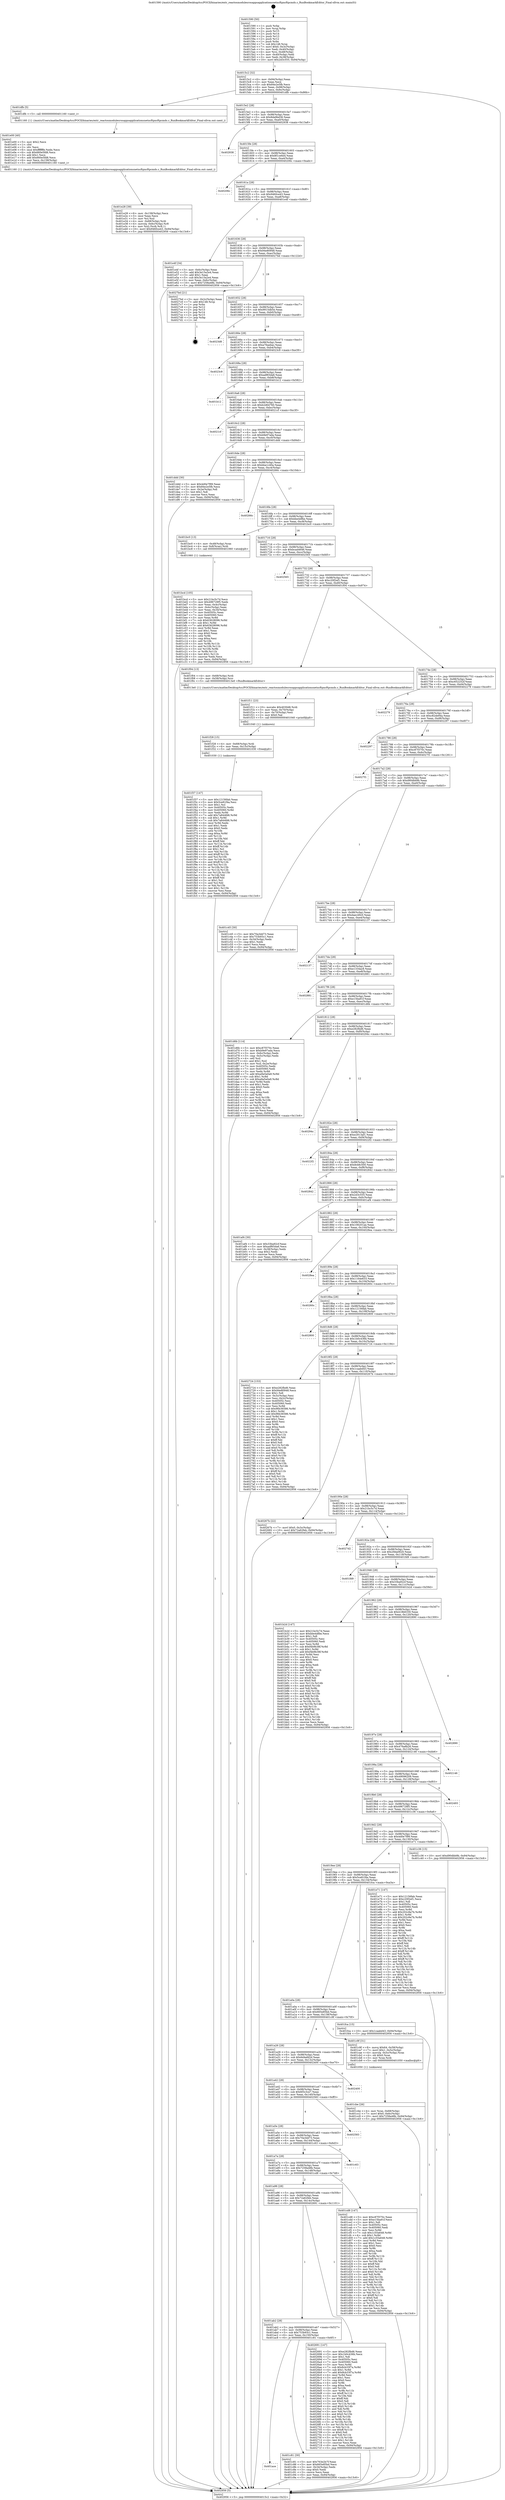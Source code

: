 digraph "0x401590" {
  label = "0x401590 (/mnt/c/Users/mathe/Desktop/tcc/POCII/binaries/extr_reactosmodulesrosappsapplicationsnetncftpncftpcmds.c_RunBookmarkEditor_Final-ollvm.out::main(0))"
  labelloc = "t"
  node[shape=record]

  Entry [label="",width=0.3,height=0.3,shape=circle,fillcolor=black,style=filled]
  "0x4015c2" [label="{
     0x4015c2 [32]\l
     | [instrs]\l
     &nbsp;&nbsp;0x4015c2 \<+6\>: mov -0x94(%rbp),%eax\l
     &nbsp;&nbsp;0x4015c8 \<+2\>: mov %eax,%ecx\l
     &nbsp;&nbsp;0x4015ca \<+6\>: sub $0x84e2e5fb,%ecx\l
     &nbsp;&nbsp;0x4015d0 \<+6\>: mov %eax,-0x98(%rbp)\l
     &nbsp;&nbsp;0x4015d6 \<+6\>: mov %ecx,-0x9c(%rbp)\l
     &nbsp;&nbsp;0x4015dc \<+6\>: je 0000000000401dfb \<main+0x86b\>\l
  }"]
  "0x401dfb" [label="{
     0x401dfb [5]\l
     | [instrs]\l
     &nbsp;&nbsp;0x401dfb \<+5\>: call 0000000000401160 \<next_i\>\l
     | [calls]\l
     &nbsp;&nbsp;0x401160 \{1\} (/mnt/c/Users/mathe/Desktop/tcc/POCII/binaries/extr_reactosmodulesrosappsapplicationsnetncftpncftpcmds.c_RunBookmarkEditor_Final-ollvm.out::next_i)\l
  }"]
  "0x4015e2" [label="{
     0x4015e2 [28]\l
     | [instrs]\l
     &nbsp;&nbsp;0x4015e2 \<+5\>: jmp 00000000004015e7 \<main+0x57\>\l
     &nbsp;&nbsp;0x4015e7 \<+6\>: mov -0x98(%rbp),%eax\l
     &nbsp;&nbsp;0x4015ed \<+5\>: sub $0x8da9bd36,%eax\l
     &nbsp;&nbsp;0x4015f2 \<+6\>: mov %eax,-0xa0(%rbp)\l
     &nbsp;&nbsp;0x4015f8 \<+6\>: je 0000000000402938 \<main+0x13a8\>\l
  }"]
  Exit [label="",width=0.3,height=0.3,shape=circle,fillcolor=black,style=filled,peripheries=2]
  "0x402938" [label="{
     0x402938\l
  }", style=dashed]
  "0x4015fe" [label="{
     0x4015fe [28]\l
     | [instrs]\l
     &nbsp;&nbsp;0x4015fe \<+5\>: jmp 0000000000401603 \<main+0x73\>\l
     &nbsp;&nbsp;0x401603 \<+6\>: mov -0x98(%rbp),%eax\l
     &nbsp;&nbsp;0x401609 \<+5\>: sub $0x8f1ce6e4,%eax\l
     &nbsp;&nbsp;0x40160e \<+6\>: mov %eax,-0xa4(%rbp)\l
     &nbsp;&nbsp;0x401614 \<+6\>: je 000000000040206c \<main+0xadc\>\l
  }"]
  "0x401f37" [label="{
     0x401f37 [147]\l
     | [instrs]\l
     &nbsp;&nbsp;0x401f37 \<+5\>: mov $0x12156fab,%eax\l
     &nbsp;&nbsp;0x401f3c \<+5\>: mov $0x5ce81f4a,%esi\l
     &nbsp;&nbsp;0x401f41 \<+2\>: mov $0x1,%cl\l
     &nbsp;&nbsp;0x401f43 \<+7\>: mov 0x40505c,%edx\l
     &nbsp;&nbsp;0x401f4a \<+8\>: mov 0x405060,%r8d\l
     &nbsp;&nbsp;0x401f52 \<+3\>: mov %edx,%r9d\l
     &nbsp;&nbsp;0x401f55 \<+7\>: add $0x7a844fd6,%r9d\l
     &nbsp;&nbsp;0x401f5c \<+4\>: sub $0x1,%r9d\l
     &nbsp;&nbsp;0x401f60 \<+7\>: sub $0x7a844fd6,%r9d\l
     &nbsp;&nbsp;0x401f67 \<+4\>: imul %r9d,%edx\l
     &nbsp;&nbsp;0x401f6b \<+3\>: and $0x1,%edx\l
     &nbsp;&nbsp;0x401f6e \<+3\>: cmp $0x0,%edx\l
     &nbsp;&nbsp;0x401f71 \<+4\>: sete %r10b\l
     &nbsp;&nbsp;0x401f75 \<+4\>: cmp $0xa,%r8d\l
     &nbsp;&nbsp;0x401f79 \<+4\>: setl %r11b\l
     &nbsp;&nbsp;0x401f7d \<+3\>: mov %r10b,%bl\l
     &nbsp;&nbsp;0x401f80 \<+3\>: xor $0xff,%bl\l
     &nbsp;&nbsp;0x401f83 \<+3\>: mov %r11b,%r14b\l
     &nbsp;&nbsp;0x401f86 \<+4\>: xor $0xff,%r14b\l
     &nbsp;&nbsp;0x401f8a \<+3\>: xor $0x1,%cl\l
     &nbsp;&nbsp;0x401f8d \<+3\>: mov %bl,%r15b\l
     &nbsp;&nbsp;0x401f90 \<+4\>: and $0xff,%r15b\l
     &nbsp;&nbsp;0x401f94 \<+3\>: and %cl,%r10b\l
     &nbsp;&nbsp;0x401f97 \<+3\>: mov %r14b,%r12b\l
     &nbsp;&nbsp;0x401f9a \<+4\>: and $0xff,%r12b\l
     &nbsp;&nbsp;0x401f9e \<+3\>: and %cl,%r11b\l
     &nbsp;&nbsp;0x401fa1 \<+3\>: or %r10b,%r15b\l
     &nbsp;&nbsp;0x401fa4 \<+3\>: or %r11b,%r12b\l
     &nbsp;&nbsp;0x401fa7 \<+3\>: xor %r12b,%r15b\l
     &nbsp;&nbsp;0x401faa \<+3\>: or %r14b,%bl\l
     &nbsp;&nbsp;0x401fad \<+3\>: xor $0xff,%bl\l
     &nbsp;&nbsp;0x401fb0 \<+3\>: or $0x1,%cl\l
     &nbsp;&nbsp;0x401fb3 \<+2\>: and %cl,%bl\l
     &nbsp;&nbsp;0x401fb5 \<+3\>: or %bl,%r15b\l
     &nbsp;&nbsp;0x401fb8 \<+4\>: test $0x1,%r15b\l
     &nbsp;&nbsp;0x401fbc \<+3\>: cmovne %esi,%eax\l
     &nbsp;&nbsp;0x401fbf \<+6\>: mov %eax,-0x94(%rbp)\l
     &nbsp;&nbsp;0x401fc5 \<+5\>: jmp 0000000000402956 \<main+0x13c6\>\l
  }"]
  "0x40206c" [label="{
     0x40206c\l
  }", style=dashed]
  "0x40161a" [label="{
     0x40161a [28]\l
     | [instrs]\l
     &nbsp;&nbsp;0x40161a \<+5\>: jmp 000000000040161f \<main+0x8f\>\l
     &nbsp;&nbsp;0x40161f \<+6\>: mov -0x98(%rbp),%eax\l
     &nbsp;&nbsp;0x401625 \<+5\>: sub $0x9460ce43,%eax\l
     &nbsp;&nbsp;0x40162a \<+6\>: mov %eax,-0xa8(%rbp)\l
     &nbsp;&nbsp;0x401630 \<+6\>: je 0000000000401e4f \<main+0x8bf\>\l
  }"]
  "0x401f28" [label="{
     0x401f28 [15]\l
     | [instrs]\l
     &nbsp;&nbsp;0x401f28 \<+4\>: mov -0x68(%rbp),%rdi\l
     &nbsp;&nbsp;0x401f2c \<+6\>: mov %eax,-0x15c(%rbp)\l
     &nbsp;&nbsp;0x401f32 \<+5\>: call 0000000000401030 \<free@plt\>\l
     | [calls]\l
     &nbsp;&nbsp;0x401030 \{1\} (unknown)\l
  }"]
  "0x401e4f" [label="{
     0x401e4f [34]\l
     | [instrs]\l
     &nbsp;&nbsp;0x401e4f \<+3\>: mov -0x6c(%rbp),%eax\l
     &nbsp;&nbsp;0x401e52 \<+5\>: add $0x3e15a2e4,%eax\l
     &nbsp;&nbsp;0x401e57 \<+3\>: add $0x1,%eax\l
     &nbsp;&nbsp;0x401e5a \<+5\>: sub $0x3e15a2e4,%eax\l
     &nbsp;&nbsp;0x401e5f \<+3\>: mov %eax,-0x6c(%rbp)\l
     &nbsp;&nbsp;0x401e62 \<+10\>: movl $0x7258a48b,-0x94(%rbp)\l
     &nbsp;&nbsp;0x401e6c \<+5\>: jmp 0000000000402956 \<main+0x13c6\>\l
  }"]
  "0x401636" [label="{
     0x401636 [28]\l
     | [instrs]\l
     &nbsp;&nbsp;0x401636 \<+5\>: jmp 000000000040163b \<main+0xab\>\l
     &nbsp;&nbsp;0x40163b \<+6\>: mov -0x98(%rbp),%eax\l
     &nbsp;&nbsp;0x401641 \<+5\>: sub $0x94e80948,%eax\l
     &nbsp;&nbsp;0x401646 \<+6\>: mov %eax,-0xac(%rbp)\l
     &nbsp;&nbsp;0x40164c \<+6\>: je 00000000004027bd \<main+0x122d\>\l
  }"]
  "0x401f11" [label="{
     0x401f11 [23]\l
     | [instrs]\l
     &nbsp;&nbsp;0x401f11 \<+10\>: movabs $0x4030d6,%rdi\l
     &nbsp;&nbsp;0x401f1b \<+3\>: mov %eax,-0x70(%rbp)\l
     &nbsp;&nbsp;0x401f1e \<+3\>: mov -0x70(%rbp),%esi\l
     &nbsp;&nbsp;0x401f21 \<+2\>: mov $0x0,%al\l
     &nbsp;&nbsp;0x401f23 \<+5\>: call 0000000000401040 \<printf@plt\>\l
     | [calls]\l
     &nbsp;&nbsp;0x401040 \{1\} (unknown)\l
  }"]
  "0x4027bd" [label="{
     0x4027bd [21]\l
     | [instrs]\l
     &nbsp;&nbsp;0x4027bd \<+3\>: mov -0x2c(%rbp),%eax\l
     &nbsp;&nbsp;0x4027c0 \<+7\>: add $0x148,%rsp\l
     &nbsp;&nbsp;0x4027c7 \<+1\>: pop %rbx\l
     &nbsp;&nbsp;0x4027c8 \<+2\>: pop %r12\l
     &nbsp;&nbsp;0x4027ca \<+2\>: pop %r13\l
     &nbsp;&nbsp;0x4027cc \<+2\>: pop %r14\l
     &nbsp;&nbsp;0x4027ce \<+2\>: pop %r15\l
     &nbsp;&nbsp;0x4027d0 \<+1\>: pop %rbp\l
     &nbsp;&nbsp;0x4027d1 \<+1\>: ret\l
  }"]
  "0x401652" [label="{
     0x401652 [28]\l
     | [instrs]\l
     &nbsp;&nbsp;0x401652 \<+5\>: jmp 0000000000401657 \<main+0xc7\>\l
     &nbsp;&nbsp;0x401657 \<+6\>: mov -0x98(%rbp),%eax\l
     &nbsp;&nbsp;0x40165d \<+5\>: sub $0x9915db5e,%eax\l
     &nbsp;&nbsp;0x401662 \<+6\>: mov %eax,-0xb0(%rbp)\l
     &nbsp;&nbsp;0x401668 \<+6\>: je 00000000004023d8 \<main+0xe48\>\l
  }"]
  "0x401e28" [label="{
     0x401e28 [39]\l
     | [instrs]\l
     &nbsp;&nbsp;0x401e28 \<+6\>: mov -0x158(%rbp),%ecx\l
     &nbsp;&nbsp;0x401e2e \<+3\>: imul %eax,%ecx\l
     &nbsp;&nbsp;0x401e31 \<+3\>: mov %cl,%sil\l
     &nbsp;&nbsp;0x401e34 \<+4\>: mov -0x68(%rbp),%rdi\l
     &nbsp;&nbsp;0x401e38 \<+4\>: movslq -0x6c(%rbp),%r8\l
     &nbsp;&nbsp;0x401e3c \<+4\>: mov %sil,(%rdi,%r8,1)\l
     &nbsp;&nbsp;0x401e40 \<+10\>: movl $0x9460ce43,-0x94(%rbp)\l
     &nbsp;&nbsp;0x401e4a \<+5\>: jmp 0000000000402956 \<main+0x13c6\>\l
  }"]
  "0x4023d8" [label="{
     0x4023d8\l
  }", style=dashed]
  "0x40166e" [label="{
     0x40166e [28]\l
     | [instrs]\l
     &nbsp;&nbsp;0x40166e \<+5\>: jmp 0000000000401673 \<main+0xe3\>\l
     &nbsp;&nbsp;0x401673 \<+6\>: mov -0x98(%rbp),%eax\l
     &nbsp;&nbsp;0x401679 \<+5\>: sub $0xa76aebac,%eax\l
     &nbsp;&nbsp;0x40167e \<+6\>: mov %eax,-0xb4(%rbp)\l
     &nbsp;&nbsp;0x401684 \<+6\>: je 00000000004023c9 \<main+0xe39\>\l
  }"]
  "0x401e00" [label="{
     0x401e00 [40]\l
     | [instrs]\l
     &nbsp;&nbsp;0x401e00 \<+5\>: mov $0x2,%ecx\l
     &nbsp;&nbsp;0x401e05 \<+1\>: cltd\l
     &nbsp;&nbsp;0x401e06 \<+2\>: idiv %ecx\l
     &nbsp;&nbsp;0x401e08 \<+6\>: imul $0xfffffffe,%edx,%ecx\l
     &nbsp;&nbsp;0x401e0e \<+6\>: sub $0x660e5fd8,%ecx\l
     &nbsp;&nbsp;0x401e14 \<+3\>: add $0x1,%ecx\l
     &nbsp;&nbsp;0x401e17 \<+6\>: add $0x660e5fd8,%ecx\l
     &nbsp;&nbsp;0x401e1d \<+6\>: mov %ecx,-0x158(%rbp)\l
     &nbsp;&nbsp;0x401e23 \<+5\>: call 0000000000401160 \<next_i\>\l
     | [calls]\l
     &nbsp;&nbsp;0x401160 \{1\} (/mnt/c/Users/mathe/Desktop/tcc/POCII/binaries/extr_reactosmodulesrosappsapplicationsnetncftpncftpcmds.c_RunBookmarkEditor_Final-ollvm.out::next_i)\l
  }"]
  "0x4023c9" [label="{
     0x4023c9\l
  }", style=dashed]
  "0x40168a" [label="{
     0x40168a [28]\l
     | [instrs]\l
     &nbsp;&nbsp;0x40168a \<+5\>: jmp 000000000040168f \<main+0xff\>\l
     &nbsp;&nbsp;0x40168f \<+6\>: mov -0x98(%rbp),%eax\l
     &nbsp;&nbsp;0x401695 \<+5\>: sub $0xadf65da6,%eax\l
     &nbsp;&nbsp;0x40169a \<+6\>: mov %eax,-0xb8(%rbp)\l
     &nbsp;&nbsp;0x4016a0 \<+6\>: je 0000000000401b12 \<main+0x582\>\l
  }"]
  "0x401cbe" [label="{
     0x401cbe [26]\l
     | [instrs]\l
     &nbsp;&nbsp;0x401cbe \<+4\>: mov %rax,-0x68(%rbp)\l
     &nbsp;&nbsp;0x401cc2 \<+7\>: movl $0x0,-0x6c(%rbp)\l
     &nbsp;&nbsp;0x401cc9 \<+10\>: movl $0x7258a48b,-0x94(%rbp)\l
     &nbsp;&nbsp;0x401cd3 \<+5\>: jmp 0000000000402956 \<main+0x13c6\>\l
  }"]
  "0x401b12" [label="{
     0x401b12\l
  }", style=dashed]
  "0x4016a6" [label="{
     0x4016a6 [28]\l
     | [instrs]\l
     &nbsp;&nbsp;0x4016a6 \<+5\>: jmp 00000000004016ab \<main+0x11b\>\l
     &nbsp;&nbsp;0x4016ab \<+6\>: mov -0x98(%rbp),%eax\l
     &nbsp;&nbsp;0x4016b1 \<+5\>: sub $0xb2d64760,%eax\l
     &nbsp;&nbsp;0x4016b6 \<+6\>: mov %eax,-0xbc(%rbp)\l
     &nbsp;&nbsp;0x4016bc \<+6\>: je 00000000004021cf \<main+0xc3f\>\l
  }"]
  "0x401ace" [label="{
     0x401ace\l
  }", style=dashed]
  "0x4021cf" [label="{
     0x4021cf\l
  }", style=dashed]
  "0x4016c2" [label="{
     0x4016c2 [28]\l
     | [instrs]\l
     &nbsp;&nbsp;0x4016c2 \<+5\>: jmp 00000000004016c7 \<main+0x137\>\l
     &nbsp;&nbsp;0x4016c7 \<+6\>: mov -0x98(%rbp),%eax\l
     &nbsp;&nbsp;0x4016cd \<+5\>: sub $0xb9e97ada,%eax\l
     &nbsp;&nbsp;0x4016d2 \<+6\>: mov %eax,-0xc0(%rbp)\l
     &nbsp;&nbsp;0x4016d8 \<+6\>: je 0000000000401ddd \<main+0x84d\>\l
  }"]
  "0x401c81" [label="{
     0x401c81 [30]\l
     | [instrs]\l
     &nbsp;&nbsp;0x401c81 \<+5\>: mov $0x763e2b7f,%eax\l
     &nbsp;&nbsp;0x401c86 \<+5\>: mov $0x665e85bd,%ecx\l
     &nbsp;&nbsp;0x401c8b \<+3\>: mov -0x34(%rbp),%edx\l
     &nbsp;&nbsp;0x401c8e \<+3\>: cmp $0x0,%edx\l
     &nbsp;&nbsp;0x401c91 \<+3\>: cmove %ecx,%eax\l
     &nbsp;&nbsp;0x401c94 \<+6\>: mov %eax,-0x94(%rbp)\l
     &nbsp;&nbsp;0x401c9a \<+5\>: jmp 0000000000402956 \<main+0x13c6\>\l
  }"]
  "0x401ddd" [label="{
     0x401ddd [30]\l
     | [instrs]\l
     &nbsp;&nbsp;0x401ddd \<+5\>: mov $0x4d0e7f99,%eax\l
     &nbsp;&nbsp;0x401de2 \<+5\>: mov $0x84e2e5fb,%ecx\l
     &nbsp;&nbsp;0x401de7 \<+3\>: mov -0x2e(%rbp),%dl\l
     &nbsp;&nbsp;0x401dea \<+3\>: test $0x1,%dl\l
     &nbsp;&nbsp;0x401ded \<+3\>: cmovne %ecx,%eax\l
     &nbsp;&nbsp;0x401df0 \<+6\>: mov %eax,-0x94(%rbp)\l
     &nbsp;&nbsp;0x401df6 \<+5\>: jmp 0000000000402956 \<main+0x13c6\>\l
  }"]
  "0x4016de" [label="{
     0x4016de [28]\l
     | [instrs]\l
     &nbsp;&nbsp;0x4016de \<+5\>: jmp 00000000004016e3 \<main+0x153\>\l
     &nbsp;&nbsp;0x4016e3 \<+6\>: mov -0x98(%rbp),%eax\l
     &nbsp;&nbsp;0x4016e9 \<+5\>: sub $0xbba1c40a,%eax\l
     &nbsp;&nbsp;0x4016ee \<+6\>: mov %eax,-0xc4(%rbp)\l
     &nbsp;&nbsp;0x4016f4 \<+6\>: je 000000000040266c \<main+0x10dc\>\l
  }"]
  "0x401ab2" [label="{
     0x401ab2 [28]\l
     | [instrs]\l
     &nbsp;&nbsp;0x401ab2 \<+5\>: jmp 0000000000401ab7 \<main+0x527\>\l
     &nbsp;&nbsp;0x401ab7 \<+6\>: mov -0x98(%rbp),%eax\l
     &nbsp;&nbsp;0x401abd \<+5\>: sub $0x753b93c1,%eax\l
     &nbsp;&nbsp;0x401ac2 \<+6\>: mov %eax,-0x150(%rbp)\l
     &nbsp;&nbsp;0x401ac8 \<+6\>: je 0000000000401c81 \<main+0x6f1\>\l
  }"]
  "0x40266c" [label="{
     0x40266c\l
  }", style=dashed]
  "0x4016fa" [label="{
     0x4016fa [28]\l
     | [instrs]\l
     &nbsp;&nbsp;0x4016fa \<+5\>: jmp 00000000004016ff \<main+0x16f\>\l
     &nbsp;&nbsp;0x4016ff \<+6\>: mov -0x98(%rbp),%eax\l
     &nbsp;&nbsp;0x401705 \<+5\>: sub $0xbbe4dfbe,%eax\l
     &nbsp;&nbsp;0x40170a \<+6\>: mov %eax,-0xc8(%rbp)\l
     &nbsp;&nbsp;0x401710 \<+6\>: je 0000000000401bc0 \<main+0x630\>\l
  }"]
  "0x402691" [label="{
     0x402691 [147]\l
     | [instrs]\l
     &nbsp;&nbsp;0x402691 \<+5\>: mov $0xe282fbd6,%eax\l
     &nbsp;&nbsp;0x402696 \<+5\>: mov $0x1b0c436b,%ecx\l
     &nbsp;&nbsp;0x40269b \<+2\>: mov $0x1,%dl\l
     &nbsp;&nbsp;0x40269d \<+7\>: mov 0x40505c,%esi\l
     &nbsp;&nbsp;0x4026a4 \<+7\>: mov 0x405060,%edi\l
     &nbsp;&nbsp;0x4026ab \<+3\>: mov %esi,%r8d\l
     &nbsp;&nbsp;0x4026ae \<+7\>: sub $0x8cb33f7a,%r8d\l
     &nbsp;&nbsp;0x4026b5 \<+4\>: sub $0x1,%r8d\l
     &nbsp;&nbsp;0x4026b9 \<+7\>: add $0x8cb33f7a,%r8d\l
     &nbsp;&nbsp;0x4026c0 \<+4\>: imul %r8d,%esi\l
     &nbsp;&nbsp;0x4026c4 \<+3\>: and $0x1,%esi\l
     &nbsp;&nbsp;0x4026c7 \<+3\>: cmp $0x0,%esi\l
     &nbsp;&nbsp;0x4026ca \<+4\>: sete %r9b\l
     &nbsp;&nbsp;0x4026ce \<+3\>: cmp $0xa,%edi\l
     &nbsp;&nbsp;0x4026d1 \<+4\>: setl %r10b\l
     &nbsp;&nbsp;0x4026d5 \<+3\>: mov %r9b,%r11b\l
     &nbsp;&nbsp;0x4026d8 \<+4\>: xor $0xff,%r11b\l
     &nbsp;&nbsp;0x4026dc \<+3\>: mov %r10b,%bl\l
     &nbsp;&nbsp;0x4026df \<+3\>: xor $0xff,%bl\l
     &nbsp;&nbsp;0x4026e2 \<+3\>: xor $0x0,%dl\l
     &nbsp;&nbsp;0x4026e5 \<+3\>: mov %r11b,%r14b\l
     &nbsp;&nbsp;0x4026e8 \<+4\>: and $0x0,%r14b\l
     &nbsp;&nbsp;0x4026ec \<+3\>: and %dl,%r9b\l
     &nbsp;&nbsp;0x4026ef \<+3\>: mov %bl,%r15b\l
     &nbsp;&nbsp;0x4026f2 \<+4\>: and $0x0,%r15b\l
     &nbsp;&nbsp;0x4026f6 \<+3\>: and %dl,%r10b\l
     &nbsp;&nbsp;0x4026f9 \<+3\>: or %r9b,%r14b\l
     &nbsp;&nbsp;0x4026fc \<+3\>: or %r10b,%r15b\l
     &nbsp;&nbsp;0x4026ff \<+3\>: xor %r15b,%r14b\l
     &nbsp;&nbsp;0x402702 \<+3\>: or %bl,%r11b\l
     &nbsp;&nbsp;0x402705 \<+4\>: xor $0xff,%r11b\l
     &nbsp;&nbsp;0x402709 \<+3\>: or $0x0,%dl\l
     &nbsp;&nbsp;0x40270c \<+3\>: and %dl,%r11b\l
     &nbsp;&nbsp;0x40270f \<+3\>: or %r11b,%r14b\l
     &nbsp;&nbsp;0x402712 \<+4\>: test $0x1,%r14b\l
     &nbsp;&nbsp;0x402716 \<+3\>: cmovne %ecx,%eax\l
     &nbsp;&nbsp;0x402719 \<+6\>: mov %eax,-0x94(%rbp)\l
     &nbsp;&nbsp;0x40271f \<+5\>: jmp 0000000000402956 \<main+0x13c6\>\l
  }"]
  "0x401bc0" [label="{
     0x401bc0 [13]\l
     | [instrs]\l
     &nbsp;&nbsp;0x401bc0 \<+4\>: mov -0x48(%rbp),%rax\l
     &nbsp;&nbsp;0x401bc4 \<+4\>: mov 0x8(%rax),%rdi\l
     &nbsp;&nbsp;0x401bc8 \<+5\>: call 0000000000401060 \<atoi@plt\>\l
     | [calls]\l
     &nbsp;&nbsp;0x401060 \{1\} (unknown)\l
  }"]
  "0x401716" [label="{
     0x401716 [28]\l
     | [instrs]\l
     &nbsp;&nbsp;0x401716 \<+5\>: jmp 000000000040171b \<main+0x18b\>\l
     &nbsp;&nbsp;0x40171b \<+6\>: mov -0x98(%rbp),%eax\l
     &nbsp;&nbsp;0x401721 \<+5\>: sub $0xbcad4646,%eax\l
     &nbsp;&nbsp;0x401726 \<+6\>: mov %eax,-0xcc(%rbp)\l
     &nbsp;&nbsp;0x40172c \<+6\>: je 0000000000402565 \<main+0xfd5\>\l
  }"]
  "0x401a96" [label="{
     0x401a96 [28]\l
     | [instrs]\l
     &nbsp;&nbsp;0x401a96 \<+5\>: jmp 0000000000401a9b \<main+0x50b\>\l
     &nbsp;&nbsp;0x401a9b \<+6\>: mov -0x98(%rbp),%eax\l
     &nbsp;&nbsp;0x401aa1 \<+5\>: sub $0x72a62feb,%eax\l
     &nbsp;&nbsp;0x401aa6 \<+6\>: mov %eax,-0x14c(%rbp)\l
     &nbsp;&nbsp;0x401aac \<+6\>: je 0000000000402691 \<main+0x1101\>\l
  }"]
  "0x402565" [label="{
     0x402565\l
  }", style=dashed]
  "0x401732" [label="{
     0x401732 [28]\l
     | [instrs]\l
     &nbsp;&nbsp;0x401732 \<+5\>: jmp 0000000000401737 \<main+0x1a7\>\l
     &nbsp;&nbsp;0x401737 \<+6\>: mov -0x98(%rbp),%eax\l
     &nbsp;&nbsp;0x40173d \<+5\>: sub $0xc20f2ef1,%eax\l
     &nbsp;&nbsp;0x401742 \<+6\>: mov %eax,-0xd0(%rbp)\l
     &nbsp;&nbsp;0x401748 \<+6\>: je 0000000000401f04 \<main+0x974\>\l
  }"]
  "0x401cd8" [label="{
     0x401cd8 [147]\l
     | [instrs]\l
     &nbsp;&nbsp;0x401cd8 \<+5\>: mov $0xc87f370c,%eax\l
     &nbsp;&nbsp;0x401cdd \<+5\>: mov $0xe15ba91f,%ecx\l
     &nbsp;&nbsp;0x401ce2 \<+2\>: mov $0x1,%dl\l
     &nbsp;&nbsp;0x401ce4 \<+7\>: mov 0x40505c,%esi\l
     &nbsp;&nbsp;0x401ceb \<+7\>: mov 0x405060,%edi\l
     &nbsp;&nbsp;0x401cf2 \<+3\>: mov %esi,%r8d\l
     &nbsp;&nbsp;0x401cf5 \<+7\>: sub $0x1c55a648,%r8d\l
     &nbsp;&nbsp;0x401cfc \<+4\>: sub $0x1,%r8d\l
     &nbsp;&nbsp;0x401d00 \<+7\>: add $0x1c55a648,%r8d\l
     &nbsp;&nbsp;0x401d07 \<+4\>: imul %r8d,%esi\l
     &nbsp;&nbsp;0x401d0b \<+3\>: and $0x1,%esi\l
     &nbsp;&nbsp;0x401d0e \<+3\>: cmp $0x0,%esi\l
     &nbsp;&nbsp;0x401d11 \<+4\>: sete %r9b\l
     &nbsp;&nbsp;0x401d15 \<+3\>: cmp $0xa,%edi\l
     &nbsp;&nbsp;0x401d18 \<+4\>: setl %r10b\l
     &nbsp;&nbsp;0x401d1c \<+3\>: mov %r9b,%r11b\l
     &nbsp;&nbsp;0x401d1f \<+4\>: xor $0xff,%r11b\l
     &nbsp;&nbsp;0x401d23 \<+3\>: mov %r10b,%bl\l
     &nbsp;&nbsp;0x401d26 \<+3\>: xor $0xff,%bl\l
     &nbsp;&nbsp;0x401d29 \<+3\>: xor $0x0,%dl\l
     &nbsp;&nbsp;0x401d2c \<+3\>: mov %r11b,%r14b\l
     &nbsp;&nbsp;0x401d2f \<+4\>: and $0x0,%r14b\l
     &nbsp;&nbsp;0x401d33 \<+3\>: and %dl,%r9b\l
     &nbsp;&nbsp;0x401d36 \<+3\>: mov %bl,%r15b\l
     &nbsp;&nbsp;0x401d39 \<+4\>: and $0x0,%r15b\l
     &nbsp;&nbsp;0x401d3d \<+3\>: and %dl,%r10b\l
     &nbsp;&nbsp;0x401d40 \<+3\>: or %r9b,%r14b\l
     &nbsp;&nbsp;0x401d43 \<+3\>: or %r10b,%r15b\l
     &nbsp;&nbsp;0x401d46 \<+3\>: xor %r15b,%r14b\l
     &nbsp;&nbsp;0x401d49 \<+3\>: or %bl,%r11b\l
     &nbsp;&nbsp;0x401d4c \<+4\>: xor $0xff,%r11b\l
     &nbsp;&nbsp;0x401d50 \<+3\>: or $0x0,%dl\l
     &nbsp;&nbsp;0x401d53 \<+3\>: and %dl,%r11b\l
     &nbsp;&nbsp;0x401d56 \<+3\>: or %r11b,%r14b\l
     &nbsp;&nbsp;0x401d59 \<+4\>: test $0x1,%r14b\l
     &nbsp;&nbsp;0x401d5d \<+3\>: cmovne %ecx,%eax\l
     &nbsp;&nbsp;0x401d60 \<+6\>: mov %eax,-0x94(%rbp)\l
     &nbsp;&nbsp;0x401d66 \<+5\>: jmp 0000000000402956 \<main+0x13c6\>\l
  }"]
  "0x401f04" [label="{
     0x401f04 [13]\l
     | [instrs]\l
     &nbsp;&nbsp;0x401f04 \<+4\>: mov -0x68(%rbp),%rdi\l
     &nbsp;&nbsp;0x401f08 \<+4\>: mov -0x58(%rbp),%rsi\l
     &nbsp;&nbsp;0x401f0c \<+5\>: call 00000000004013e0 \<RunBookmarkEditor\>\l
     | [calls]\l
     &nbsp;&nbsp;0x4013e0 \{1\} (/mnt/c/Users/mathe/Desktop/tcc/POCII/binaries/extr_reactosmodulesrosappsapplicationsnetncftpncftpcmds.c_RunBookmarkEditor_Final-ollvm.out::RunBookmarkEditor)\l
  }"]
  "0x40174e" [label="{
     0x40174e [28]\l
     | [instrs]\l
     &nbsp;&nbsp;0x40174e \<+5\>: jmp 0000000000401753 \<main+0x1c3\>\l
     &nbsp;&nbsp;0x401753 \<+6\>: mov -0x98(%rbp),%eax\l
     &nbsp;&nbsp;0x401759 \<+5\>: sub $0xc652252f,%eax\l
     &nbsp;&nbsp;0x40175e \<+6\>: mov %eax,-0xd4(%rbp)\l
     &nbsp;&nbsp;0x401764 \<+6\>: je 0000000000402279 \<main+0xce9\>\l
  }"]
  "0x401a7a" [label="{
     0x401a7a [28]\l
     | [instrs]\l
     &nbsp;&nbsp;0x401a7a \<+5\>: jmp 0000000000401a7f \<main+0x4ef\>\l
     &nbsp;&nbsp;0x401a7f \<+6\>: mov -0x98(%rbp),%eax\l
     &nbsp;&nbsp;0x401a85 \<+5\>: sub $0x7258a48b,%eax\l
     &nbsp;&nbsp;0x401a8a \<+6\>: mov %eax,-0x148(%rbp)\l
     &nbsp;&nbsp;0x401a90 \<+6\>: je 0000000000401cd8 \<main+0x748\>\l
  }"]
  "0x402279" [label="{
     0x402279\l
  }", style=dashed]
  "0x40176a" [label="{
     0x40176a [28]\l
     | [instrs]\l
     &nbsp;&nbsp;0x40176a \<+5\>: jmp 000000000040176f \<main+0x1df\>\l
     &nbsp;&nbsp;0x40176f \<+6\>: mov -0x98(%rbp),%eax\l
     &nbsp;&nbsp;0x401775 \<+5\>: sub $0xc82de94a,%eax\l
     &nbsp;&nbsp;0x40177a \<+6\>: mov %eax,-0xd8(%rbp)\l
     &nbsp;&nbsp;0x401780 \<+6\>: je 0000000000402297 \<main+0xd07\>\l
  }"]
  "0x401c63" [label="{
     0x401c63\l
  }", style=dashed]
  "0x402297" [label="{
     0x402297\l
  }", style=dashed]
  "0x401786" [label="{
     0x401786 [28]\l
     | [instrs]\l
     &nbsp;&nbsp;0x401786 \<+5\>: jmp 000000000040178b \<main+0x1fb\>\l
     &nbsp;&nbsp;0x40178b \<+6\>: mov -0x98(%rbp),%eax\l
     &nbsp;&nbsp;0x401791 \<+5\>: sub $0xc87f370c,%eax\l
     &nbsp;&nbsp;0x401796 \<+6\>: mov %eax,-0xdc(%rbp)\l
     &nbsp;&nbsp;0x40179c \<+6\>: je 00000000004027f1 \<main+0x1261\>\l
  }"]
  "0x401a5e" [label="{
     0x401a5e [28]\l
     | [instrs]\l
     &nbsp;&nbsp;0x401a5e \<+5\>: jmp 0000000000401a63 \<main+0x4d3\>\l
     &nbsp;&nbsp;0x401a63 \<+6\>: mov -0x98(%rbp),%eax\l
     &nbsp;&nbsp;0x401a69 \<+5\>: sub $0x70a3dd73,%eax\l
     &nbsp;&nbsp;0x401a6e \<+6\>: mov %eax,-0x144(%rbp)\l
     &nbsp;&nbsp;0x401a74 \<+6\>: je 0000000000401c63 \<main+0x6d3\>\l
  }"]
  "0x4027f1" [label="{
     0x4027f1\l
  }", style=dashed]
  "0x4017a2" [label="{
     0x4017a2 [28]\l
     | [instrs]\l
     &nbsp;&nbsp;0x4017a2 \<+5\>: jmp 00000000004017a7 \<main+0x217\>\l
     &nbsp;&nbsp;0x4017a7 \<+6\>: mov -0x98(%rbp),%eax\l
     &nbsp;&nbsp;0x4017ad \<+5\>: sub $0xd90dbb9b,%eax\l
     &nbsp;&nbsp;0x4017b2 \<+6\>: mov %eax,-0xe0(%rbp)\l
     &nbsp;&nbsp;0x4017b8 \<+6\>: je 0000000000401c45 \<main+0x6b5\>\l
  }"]
  "0x402583" [label="{
     0x402583\l
  }", style=dashed]
  "0x401c45" [label="{
     0x401c45 [30]\l
     | [instrs]\l
     &nbsp;&nbsp;0x401c45 \<+5\>: mov $0x70a3dd73,%eax\l
     &nbsp;&nbsp;0x401c4a \<+5\>: mov $0x753b93c1,%ecx\l
     &nbsp;&nbsp;0x401c4f \<+3\>: mov -0x34(%rbp),%edx\l
     &nbsp;&nbsp;0x401c52 \<+3\>: cmp $0x1,%edx\l
     &nbsp;&nbsp;0x401c55 \<+3\>: cmovl %ecx,%eax\l
     &nbsp;&nbsp;0x401c58 \<+6\>: mov %eax,-0x94(%rbp)\l
     &nbsp;&nbsp;0x401c5e \<+5\>: jmp 0000000000402956 \<main+0x13c6\>\l
  }"]
  "0x4017be" [label="{
     0x4017be [28]\l
     | [instrs]\l
     &nbsp;&nbsp;0x4017be \<+5\>: jmp 00000000004017c3 \<main+0x233\>\l
     &nbsp;&nbsp;0x4017c3 \<+6\>: mov -0x98(%rbp),%eax\l
     &nbsp;&nbsp;0x4017c9 \<+5\>: sub $0xdaec49c0,%eax\l
     &nbsp;&nbsp;0x4017ce \<+6\>: mov %eax,-0xe4(%rbp)\l
     &nbsp;&nbsp;0x4017d4 \<+6\>: je 0000000000402137 \<main+0xba7\>\l
  }"]
  "0x401a42" [label="{
     0x401a42 [28]\l
     | [instrs]\l
     &nbsp;&nbsp;0x401a42 \<+5\>: jmp 0000000000401a47 \<main+0x4b7\>\l
     &nbsp;&nbsp;0x401a47 \<+6\>: mov -0x98(%rbp),%eax\l
     &nbsp;&nbsp;0x401a4d \<+5\>: sub $0x6f3c3ce7,%eax\l
     &nbsp;&nbsp;0x401a52 \<+6\>: mov %eax,-0x140(%rbp)\l
     &nbsp;&nbsp;0x401a58 \<+6\>: je 0000000000402583 \<main+0xff3\>\l
  }"]
  "0x402137" [label="{
     0x402137\l
  }", style=dashed]
  "0x4017da" [label="{
     0x4017da [28]\l
     | [instrs]\l
     &nbsp;&nbsp;0x4017da \<+5\>: jmp 00000000004017df \<main+0x24f\>\l
     &nbsp;&nbsp;0x4017df \<+6\>: mov -0x98(%rbp),%eax\l
     &nbsp;&nbsp;0x4017e5 \<+5\>: sub $0xe1334ac8,%eax\l
     &nbsp;&nbsp;0x4017ea \<+6\>: mov %eax,-0xe8(%rbp)\l
     &nbsp;&nbsp;0x4017f0 \<+6\>: je 0000000000402881 \<main+0x12f1\>\l
  }"]
  "0x402400" [label="{
     0x402400\l
  }", style=dashed]
  "0x402881" [label="{
     0x402881\l
  }", style=dashed]
  "0x4017f6" [label="{
     0x4017f6 [28]\l
     | [instrs]\l
     &nbsp;&nbsp;0x4017f6 \<+5\>: jmp 00000000004017fb \<main+0x26b\>\l
     &nbsp;&nbsp;0x4017fb \<+6\>: mov -0x98(%rbp),%eax\l
     &nbsp;&nbsp;0x401801 \<+5\>: sub $0xe15ba91f,%eax\l
     &nbsp;&nbsp;0x401806 \<+6\>: mov %eax,-0xec(%rbp)\l
     &nbsp;&nbsp;0x40180c \<+6\>: je 0000000000401d6b \<main+0x7db\>\l
  }"]
  "0x401a26" [label="{
     0x401a26 [28]\l
     | [instrs]\l
     &nbsp;&nbsp;0x401a26 \<+5\>: jmp 0000000000401a2b \<main+0x49b\>\l
     &nbsp;&nbsp;0x401a2b \<+6\>: mov -0x98(%rbp),%eax\l
     &nbsp;&nbsp;0x401a31 \<+5\>: sub $0x6d4efd2d,%eax\l
     &nbsp;&nbsp;0x401a36 \<+6\>: mov %eax,-0x13c(%rbp)\l
     &nbsp;&nbsp;0x401a3c \<+6\>: je 0000000000402400 \<main+0xe70\>\l
  }"]
  "0x401d6b" [label="{
     0x401d6b [114]\l
     | [instrs]\l
     &nbsp;&nbsp;0x401d6b \<+5\>: mov $0xc87f370c,%eax\l
     &nbsp;&nbsp;0x401d70 \<+5\>: mov $0xb9e97ada,%ecx\l
     &nbsp;&nbsp;0x401d75 \<+3\>: mov -0x6c(%rbp),%edx\l
     &nbsp;&nbsp;0x401d78 \<+3\>: cmp -0x5c(%rbp),%edx\l
     &nbsp;&nbsp;0x401d7b \<+4\>: setl %sil\l
     &nbsp;&nbsp;0x401d7f \<+4\>: and $0x1,%sil\l
     &nbsp;&nbsp;0x401d83 \<+4\>: mov %sil,-0x2e(%rbp)\l
     &nbsp;&nbsp;0x401d87 \<+7\>: mov 0x40505c,%edx\l
     &nbsp;&nbsp;0x401d8e \<+7\>: mov 0x405060,%edi\l
     &nbsp;&nbsp;0x401d95 \<+3\>: mov %edx,%r8d\l
     &nbsp;&nbsp;0x401d98 \<+7\>: add $0xa9a5a0a9,%r8d\l
     &nbsp;&nbsp;0x401d9f \<+4\>: sub $0x1,%r8d\l
     &nbsp;&nbsp;0x401da3 \<+7\>: sub $0xa9a5a0a9,%r8d\l
     &nbsp;&nbsp;0x401daa \<+4\>: imul %r8d,%edx\l
     &nbsp;&nbsp;0x401dae \<+3\>: and $0x1,%edx\l
     &nbsp;&nbsp;0x401db1 \<+3\>: cmp $0x0,%edx\l
     &nbsp;&nbsp;0x401db4 \<+4\>: sete %sil\l
     &nbsp;&nbsp;0x401db8 \<+3\>: cmp $0xa,%edi\l
     &nbsp;&nbsp;0x401dbb \<+4\>: setl %r9b\l
     &nbsp;&nbsp;0x401dbf \<+3\>: mov %sil,%r10b\l
     &nbsp;&nbsp;0x401dc2 \<+3\>: and %r9b,%r10b\l
     &nbsp;&nbsp;0x401dc5 \<+3\>: xor %r9b,%sil\l
     &nbsp;&nbsp;0x401dc8 \<+3\>: or %sil,%r10b\l
     &nbsp;&nbsp;0x401dcb \<+4\>: test $0x1,%r10b\l
     &nbsp;&nbsp;0x401dcf \<+3\>: cmovne %ecx,%eax\l
     &nbsp;&nbsp;0x401dd2 \<+6\>: mov %eax,-0x94(%rbp)\l
     &nbsp;&nbsp;0x401dd8 \<+5\>: jmp 0000000000402956 \<main+0x13c6\>\l
  }"]
  "0x401812" [label="{
     0x401812 [28]\l
     | [instrs]\l
     &nbsp;&nbsp;0x401812 \<+5\>: jmp 0000000000401817 \<main+0x287\>\l
     &nbsp;&nbsp;0x401817 \<+6\>: mov -0x98(%rbp),%eax\l
     &nbsp;&nbsp;0x40181d \<+5\>: sub $0xe282fbd6,%eax\l
     &nbsp;&nbsp;0x401822 \<+6\>: mov %eax,-0xf0(%rbp)\l
     &nbsp;&nbsp;0x401828 \<+6\>: je 000000000040294c \<main+0x13bc\>\l
  }"]
  "0x401c9f" [label="{
     0x401c9f [31]\l
     | [instrs]\l
     &nbsp;&nbsp;0x401c9f \<+8\>: movq $0x64,-0x58(%rbp)\l
     &nbsp;&nbsp;0x401ca7 \<+7\>: movl $0x1,-0x5c(%rbp)\l
     &nbsp;&nbsp;0x401cae \<+4\>: movslq -0x5c(%rbp),%rax\l
     &nbsp;&nbsp;0x401cb2 \<+4\>: shl $0x0,%rax\l
     &nbsp;&nbsp;0x401cb6 \<+3\>: mov %rax,%rdi\l
     &nbsp;&nbsp;0x401cb9 \<+5\>: call 0000000000401050 \<malloc@plt\>\l
     | [calls]\l
     &nbsp;&nbsp;0x401050 \{1\} (unknown)\l
  }"]
  "0x40294c" [label="{
     0x40294c\l
  }", style=dashed]
  "0x40182e" [label="{
     0x40182e [28]\l
     | [instrs]\l
     &nbsp;&nbsp;0x40182e \<+5\>: jmp 0000000000401833 \<main+0x2a3\>\l
     &nbsp;&nbsp;0x401833 \<+6\>: mov -0x98(%rbp),%eax\l
     &nbsp;&nbsp;0x401839 \<+5\>: sub $0xe2913af1,%eax\l
     &nbsp;&nbsp;0x40183e \<+6\>: mov %eax,-0xf4(%rbp)\l
     &nbsp;&nbsp;0x401844 \<+6\>: je 00000000004022f2 \<main+0xd62\>\l
  }"]
  "0x401a0a" [label="{
     0x401a0a [28]\l
     | [instrs]\l
     &nbsp;&nbsp;0x401a0a \<+5\>: jmp 0000000000401a0f \<main+0x47f\>\l
     &nbsp;&nbsp;0x401a0f \<+6\>: mov -0x98(%rbp),%eax\l
     &nbsp;&nbsp;0x401a15 \<+5\>: sub $0x665e85bd,%eax\l
     &nbsp;&nbsp;0x401a1a \<+6\>: mov %eax,-0x138(%rbp)\l
     &nbsp;&nbsp;0x401a20 \<+6\>: je 0000000000401c9f \<main+0x70f\>\l
  }"]
  "0x4022f2" [label="{
     0x4022f2\l
  }", style=dashed]
  "0x40184a" [label="{
     0x40184a [28]\l
     | [instrs]\l
     &nbsp;&nbsp;0x40184a \<+5\>: jmp 000000000040184f \<main+0x2bf\>\l
     &nbsp;&nbsp;0x40184f \<+6\>: mov -0x98(%rbp),%eax\l
     &nbsp;&nbsp;0x401855 \<+5\>: sub $0xfe48c500,%eax\l
     &nbsp;&nbsp;0x40185a \<+6\>: mov %eax,-0xf8(%rbp)\l
     &nbsp;&nbsp;0x401860 \<+6\>: je 0000000000402842 \<main+0x12b2\>\l
  }"]
  "0x401fca" [label="{
     0x401fca [15]\l
     | [instrs]\l
     &nbsp;&nbsp;0x401fca \<+10\>: movl $0x1caabd43,-0x94(%rbp)\l
     &nbsp;&nbsp;0x401fd4 \<+5\>: jmp 0000000000402956 \<main+0x13c6\>\l
  }"]
  "0x402842" [label="{
     0x402842\l
  }", style=dashed]
  "0x401866" [label="{
     0x401866 [28]\l
     | [instrs]\l
     &nbsp;&nbsp;0x401866 \<+5\>: jmp 000000000040186b \<main+0x2db\>\l
     &nbsp;&nbsp;0x40186b \<+6\>: mov -0x98(%rbp),%eax\l
     &nbsp;&nbsp;0x401871 \<+5\>: sub $0x2d3c555,%eax\l
     &nbsp;&nbsp;0x401876 \<+6\>: mov %eax,-0xfc(%rbp)\l
     &nbsp;&nbsp;0x40187c \<+6\>: je 0000000000401af4 \<main+0x564\>\l
  }"]
  "0x4019ee" [label="{
     0x4019ee [28]\l
     | [instrs]\l
     &nbsp;&nbsp;0x4019ee \<+5\>: jmp 00000000004019f3 \<main+0x463\>\l
     &nbsp;&nbsp;0x4019f3 \<+6\>: mov -0x98(%rbp),%eax\l
     &nbsp;&nbsp;0x4019f9 \<+5\>: sub $0x5ce81f4a,%eax\l
     &nbsp;&nbsp;0x4019fe \<+6\>: mov %eax,-0x134(%rbp)\l
     &nbsp;&nbsp;0x401a04 \<+6\>: je 0000000000401fca \<main+0xa3a\>\l
  }"]
  "0x401af4" [label="{
     0x401af4 [30]\l
     | [instrs]\l
     &nbsp;&nbsp;0x401af4 \<+5\>: mov $0x33ba92cf,%eax\l
     &nbsp;&nbsp;0x401af9 \<+5\>: mov $0xadf65da6,%ecx\l
     &nbsp;&nbsp;0x401afe \<+3\>: mov -0x38(%rbp),%edx\l
     &nbsp;&nbsp;0x401b01 \<+3\>: cmp $0x2,%edx\l
     &nbsp;&nbsp;0x401b04 \<+3\>: cmovne %ecx,%eax\l
     &nbsp;&nbsp;0x401b07 \<+6\>: mov %eax,-0x94(%rbp)\l
     &nbsp;&nbsp;0x401b0d \<+5\>: jmp 0000000000402956 \<main+0x13c6\>\l
  }"]
  "0x401882" [label="{
     0x401882 [28]\l
     | [instrs]\l
     &nbsp;&nbsp;0x401882 \<+5\>: jmp 0000000000401887 \<main+0x2f7\>\l
     &nbsp;&nbsp;0x401887 \<+6\>: mov -0x98(%rbp),%eax\l
     &nbsp;&nbsp;0x40188d \<+5\>: sub $0x106201ae,%eax\l
     &nbsp;&nbsp;0x401892 \<+6\>: mov %eax,-0x100(%rbp)\l
     &nbsp;&nbsp;0x401898 \<+6\>: je 00000000004028ea \<main+0x135a\>\l
  }"]
  "0x402956" [label="{
     0x402956 [5]\l
     | [instrs]\l
     &nbsp;&nbsp;0x402956 \<+5\>: jmp 00000000004015c2 \<main+0x32\>\l
  }"]
  "0x401590" [label="{
     0x401590 [50]\l
     | [instrs]\l
     &nbsp;&nbsp;0x401590 \<+1\>: push %rbp\l
     &nbsp;&nbsp;0x401591 \<+3\>: mov %rsp,%rbp\l
     &nbsp;&nbsp;0x401594 \<+2\>: push %r15\l
     &nbsp;&nbsp;0x401596 \<+2\>: push %r14\l
     &nbsp;&nbsp;0x401598 \<+2\>: push %r13\l
     &nbsp;&nbsp;0x40159a \<+2\>: push %r12\l
     &nbsp;&nbsp;0x40159c \<+1\>: push %rbx\l
     &nbsp;&nbsp;0x40159d \<+7\>: sub $0x148,%rsp\l
     &nbsp;&nbsp;0x4015a4 \<+7\>: movl $0x0,-0x3c(%rbp)\l
     &nbsp;&nbsp;0x4015ab \<+3\>: mov %edi,-0x40(%rbp)\l
     &nbsp;&nbsp;0x4015ae \<+4\>: mov %rsi,-0x48(%rbp)\l
     &nbsp;&nbsp;0x4015b2 \<+3\>: mov -0x40(%rbp),%edi\l
     &nbsp;&nbsp;0x4015b5 \<+3\>: mov %edi,-0x38(%rbp)\l
     &nbsp;&nbsp;0x4015b8 \<+10\>: movl $0x2d3c555,-0x94(%rbp)\l
  }"]
  "0x401e71" [label="{
     0x401e71 [147]\l
     | [instrs]\l
     &nbsp;&nbsp;0x401e71 \<+5\>: mov $0x12156fab,%eax\l
     &nbsp;&nbsp;0x401e76 \<+5\>: mov $0xc20f2ef1,%ecx\l
     &nbsp;&nbsp;0x401e7b \<+2\>: mov $0x1,%dl\l
     &nbsp;&nbsp;0x401e7d \<+7\>: mov 0x40505c,%esi\l
     &nbsp;&nbsp;0x401e84 \<+7\>: mov 0x405060,%edi\l
     &nbsp;&nbsp;0x401e8b \<+3\>: mov %esi,%r8d\l
     &nbsp;&nbsp;0x401e8e \<+7\>: add $0x202c8a7b,%r8d\l
     &nbsp;&nbsp;0x401e95 \<+4\>: sub $0x1,%r8d\l
     &nbsp;&nbsp;0x401e99 \<+7\>: sub $0x202c8a7b,%r8d\l
     &nbsp;&nbsp;0x401ea0 \<+4\>: imul %r8d,%esi\l
     &nbsp;&nbsp;0x401ea4 \<+3\>: and $0x1,%esi\l
     &nbsp;&nbsp;0x401ea7 \<+3\>: cmp $0x0,%esi\l
     &nbsp;&nbsp;0x401eaa \<+4\>: sete %r9b\l
     &nbsp;&nbsp;0x401eae \<+3\>: cmp $0xa,%edi\l
     &nbsp;&nbsp;0x401eb1 \<+4\>: setl %r10b\l
     &nbsp;&nbsp;0x401eb5 \<+3\>: mov %r9b,%r11b\l
     &nbsp;&nbsp;0x401eb8 \<+4\>: xor $0xff,%r11b\l
     &nbsp;&nbsp;0x401ebc \<+3\>: mov %r10b,%bl\l
     &nbsp;&nbsp;0x401ebf \<+3\>: xor $0xff,%bl\l
     &nbsp;&nbsp;0x401ec2 \<+3\>: xor $0x1,%dl\l
     &nbsp;&nbsp;0x401ec5 \<+3\>: mov %r11b,%r14b\l
     &nbsp;&nbsp;0x401ec8 \<+4\>: and $0xff,%r14b\l
     &nbsp;&nbsp;0x401ecc \<+3\>: and %dl,%r9b\l
     &nbsp;&nbsp;0x401ecf \<+3\>: mov %bl,%r15b\l
     &nbsp;&nbsp;0x401ed2 \<+4\>: and $0xff,%r15b\l
     &nbsp;&nbsp;0x401ed6 \<+3\>: and %dl,%r10b\l
     &nbsp;&nbsp;0x401ed9 \<+3\>: or %r9b,%r14b\l
     &nbsp;&nbsp;0x401edc \<+3\>: or %r10b,%r15b\l
     &nbsp;&nbsp;0x401edf \<+3\>: xor %r15b,%r14b\l
     &nbsp;&nbsp;0x401ee2 \<+3\>: or %bl,%r11b\l
     &nbsp;&nbsp;0x401ee5 \<+4\>: xor $0xff,%r11b\l
     &nbsp;&nbsp;0x401ee9 \<+3\>: or $0x1,%dl\l
     &nbsp;&nbsp;0x401eec \<+3\>: and %dl,%r11b\l
     &nbsp;&nbsp;0x401eef \<+3\>: or %r11b,%r14b\l
     &nbsp;&nbsp;0x401ef2 \<+4\>: test $0x1,%r14b\l
     &nbsp;&nbsp;0x401ef6 \<+3\>: cmovne %ecx,%eax\l
     &nbsp;&nbsp;0x401ef9 \<+6\>: mov %eax,-0x94(%rbp)\l
     &nbsp;&nbsp;0x401eff \<+5\>: jmp 0000000000402956 \<main+0x13c6\>\l
  }"]
  "0x4028ea" [label="{
     0x4028ea\l
  }", style=dashed]
  "0x40189e" [label="{
     0x40189e [28]\l
     | [instrs]\l
     &nbsp;&nbsp;0x40189e \<+5\>: jmp 00000000004018a3 \<main+0x313\>\l
     &nbsp;&nbsp;0x4018a3 \<+6\>: mov -0x98(%rbp),%eax\l
     &nbsp;&nbsp;0x4018a9 \<+5\>: sub $0x1164e633,%eax\l
     &nbsp;&nbsp;0x4018ae \<+6\>: mov %eax,-0x104(%rbp)\l
     &nbsp;&nbsp;0x4018b4 \<+6\>: je 000000000040260c \<main+0x107c\>\l
  }"]
  "0x4019d2" [label="{
     0x4019d2 [28]\l
     | [instrs]\l
     &nbsp;&nbsp;0x4019d2 \<+5\>: jmp 00000000004019d7 \<main+0x447\>\l
     &nbsp;&nbsp;0x4019d7 \<+6\>: mov -0x98(%rbp),%eax\l
     &nbsp;&nbsp;0x4019dd \<+5\>: sub $0x4d0e7f99,%eax\l
     &nbsp;&nbsp;0x4019e2 \<+6\>: mov %eax,-0x130(%rbp)\l
     &nbsp;&nbsp;0x4019e8 \<+6\>: je 0000000000401e71 \<main+0x8e1\>\l
  }"]
  "0x40260c" [label="{
     0x40260c\l
  }", style=dashed]
  "0x4018ba" [label="{
     0x4018ba [28]\l
     | [instrs]\l
     &nbsp;&nbsp;0x4018ba \<+5\>: jmp 00000000004018bf \<main+0x32f\>\l
     &nbsp;&nbsp;0x4018bf \<+6\>: mov -0x98(%rbp),%eax\l
     &nbsp;&nbsp;0x4018c5 \<+5\>: sub $0x12156fab,%eax\l
     &nbsp;&nbsp;0x4018ca \<+6\>: mov %eax,-0x108(%rbp)\l
     &nbsp;&nbsp;0x4018d0 \<+6\>: je 0000000000402800 \<main+0x1270\>\l
  }"]
  "0x401c36" [label="{
     0x401c36 [15]\l
     | [instrs]\l
     &nbsp;&nbsp;0x401c36 \<+10\>: movl $0xd90dbb9b,-0x94(%rbp)\l
     &nbsp;&nbsp;0x401c40 \<+5\>: jmp 0000000000402956 \<main+0x13c6\>\l
  }"]
  "0x402800" [label="{
     0x402800\l
  }", style=dashed]
  "0x4018d6" [label="{
     0x4018d6 [28]\l
     | [instrs]\l
     &nbsp;&nbsp;0x4018d6 \<+5\>: jmp 00000000004018db \<main+0x34b\>\l
     &nbsp;&nbsp;0x4018db \<+6\>: mov -0x98(%rbp),%eax\l
     &nbsp;&nbsp;0x4018e1 \<+5\>: sub $0x1b0c436b,%eax\l
     &nbsp;&nbsp;0x4018e6 \<+6\>: mov %eax,-0x10c(%rbp)\l
     &nbsp;&nbsp;0x4018ec \<+6\>: je 0000000000402724 \<main+0x1194\>\l
  }"]
  "0x4019b6" [label="{
     0x4019b6 [28]\l
     | [instrs]\l
     &nbsp;&nbsp;0x4019b6 \<+5\>: jmp 00000000004019bb \<main+0x42b\>\l
     &nbsp;&nbsp;0x4019bb \<+6\>: mov -0x98(%rbp),%eax\l
     &nbsp;&nbsp;0x4019c1 \<+5\>: sub $0x496729f5,%eax\l
     &nbsp;&nbsp;0x4019c6 \<+6\>: mov %eax,-0x12c(%rbp)\l
     &nbsp;&nbsp;0x4019cc \<+6\>: je 0000000000401c36 \<main+0x6a6\>\l
  }"]
  "0x402724" [label="{
     0x402724 [153]\l
     | [instrs]\l
     &nbsp;&nbsp;0x402724 \<+5\>: mov $0xe282fbd6,%eax\l
     &nbsp;&nbsp;0x402729 \<+5\>: mov $0x94e80948,%ecx\l
     &nbsp;&nbsp;0x40272e \<+2\>: mov $0x1,%dl\l
     &nbsp;&nbsp;0x402730 \<+3\>: mov -0x3c(%rbp),%esi\l
     &nbsp;&nbsp;0x402733 \<+3\>: mov %esi,-0x2c(%rbp)\l
     &nbsp;&nbsp;0x402736 \<+7\>: mov 0x40505c,%esi\l
     &nbsp;&nbsp;0x40273d \<+7\>: mov 0x405060,%edi\l
     &nbsp;&nbsp;0x402744 \<+3\>: mov %esi,%r8d\l
     &nbsp;&nbsp;0x402747 \<+7\>: sub $0x96b36586,%r8d\l
     &nbsp;&nbsp;0x40274e \<+4\>: sub $0x1,%r8d\l
     &nbsp;&nbsp;0x402752 \<+7\>: add $0x96b36586,%r8d\l
     &nbsp;&nbsp;0x402759 \<+4\>: imul %r8d,%esi\l
     &nbsp;&nbsp;0x40275d \<+3\>: and $0x1,%esi\l
     &nbsp;&nbsp;0x402760 \<+3\>: cmp $0x0,%esi\l
     &nbsp;&nbsp;0x402763 \<+4\>: sete %r9b\l
     &nbsp;&nbsp;0x402767 \<+3\>: cmp $0xa,%edi\l
     &nbsp;&nbsp;0x40276a \<+4\>: setl %r10b\l
     &nbsp;&nbsp;0x40276e \<+3\>: mov %r9b,%r11b\l
     &nbsp;&nbsp;0x402771 \<+4\>: xor $0xff,%r11b\l
     &nbsp;&nbsp;0x402775 \<+3\>: mov %r10b,%bl\l
     &nbsp;&nbsp;0x402778 \<+3\>: xor $0xff,%bl\l
     &nbsp;&nbsp;0x40277b \<+3\>: xor $0x0,%dl\l
     &nbsp;&nbsp;0x40277e \<+3\>: mov %r11b,%r14b\l
     &nbsp;&nbsp;0x402781 \<+4\>: and $0x0,%r14b\l
     &nbsp;&nbsp;0x402785 \<+3\>: and %dl,%r9b\l
     &nbsp;&nbsp;0x402788 \<+3\>: mov %bl,%r15b\l
     &nbsp;&nbsp;0x40278b \<+4\>: and $0x0,%r15b\l
     &nbsp;&nbsp;0x40278f \<+3\>: and %dl,%r10b\l
     &nbsp;&nbsp;0x402792 \<+3\>: or %r9b,%r14b\l
     &nbsp;&nbsp;0x402795 \<+3\>: or %r10b,%r15b\l
     &nbsp;&nbsp;0x402798 \<+3\>: xor %r15b,%r14b\l
     &nbsp;&nbsp;0x40279b \<+3\>: or %bl,%r11b\l
     &nbsp;&nbsp;0x40279e \<+4\>: xor $0xff,%r11b\l
     &nbsp;&nbsp;0x4027a2 \<+3\>: or $0x0,%dl\l
     &nbsp;&nbsp;0x4027a5 \<+3\>: and %dl,%r11b\l
     &nbsp;&nbsp;0x4027a8 \<+3\>: or %r11b,%r14b\l
     &nbsp;&nbsp;0x4027ab \<+4\>: test $0x1,%r14b\l
     &nbsp;&nbsp;0x4027af \<+3\>: cmovne %ecx,%eax\l
     &nbsp;&nbsp;0x4027b2 \<+6\>: mov %eax,-0x94(%rbp)\l
     &nbsp;&nbsp;0x4027b8 \<+5\>: jmp 0000000000402956 \<main+0x13c6\>\l
  }"]
  "0x4018f2" [label="{
     0x4018f2 [28]\l
     | [instrs]\l
     &nbsp;&nbsp;0x4018f2 \<+5\>: jmp 00000000004018f7 \<main+0x367\>\l
     &nbsp;&nbsp;0x4018f7 \<+6\>: mov -0x98(%rbp),%eax\l
     &nbsp;&nbsp;0x4018fd \<+5\>: sub $0x1caabd43,%eax\l
     &nbsp;&nbsp;0x401902 \<+6\>: mov %eax,-0x110(%rbp)\l
     &nbsp;&nbsp;0x401908 \<+6\>: je 000000000040267b \<main+0x10eb\>\l
  }"]
  "0x402493" [label="{
     0x402493\l
  }", style=dashed]
  "0x40267b" [label="{
     0x40267b [22]\l
     | [instrs]\l
     &nbsp;&nbsp;0x40267b \<+7\>: movl $0x0,-0x3c(%rbp)\l
     &nbsp;&nbsp;0x402682 \<+10\>: movl $0x72a62feb,-0x94(%rbp)\l
     &nbsp;&nbsp;0x40268c \<+5\>: jmp 0000000000402956 \<main+0x13c6\>\l
  }"]
  "0x40190e" [label="{
     0x40190e [28]\l
     | [instrs]\l
     &nbsp;&nbsp;0x40190e \<+5\>: jmp 0000000000401913 \<main+0x383\>\l
     &nbsp;&nbsp;0x401913 \<+6\>: mov -0x98(%rbp),%eax\l
     &nbsp;&nbsp;0x401919 \<+5\>: sub $0x21bc5c7d,%eax\l
     &nbsp;&nbsp;0x40191e \<+6\>: mov %eax,-0x114(%rbp)\l
     &nbsp;&nbsp;0x401924 \<+6\>: je 00000000004027d2 \<main+0x1242\>\l
  }"]
  "0x40199a" [label="{
     0x40199a [28]\l
     | [instrs]\l
     &nbsp;&nbsp;0x40199a \<+5\>: jmp 000000000040199f \<main+0x40f\>\l
     &nbsp;&nbsp;0x40199f \<+6\>: mov -0x98(%rbp),%eax\l
     &nbsp;&nbsp;0x4019a5 \<+5\>: sub $0x49096209,%eax\l
     &nbsp;&nbsp;0x4019aa \<+6\>: mov %eax,-0x128(%rbp)\l
     &nbsp;&nbsp;0x4019b0 \<+6\>: je 0000000000402493 \<main+0xf03\>\l
  }"]
  "0x4027d2" [label="{
     0x4027d2\l
  }", style=dashed]
  "0x40192a" [label="{
     0x40192a [28]\l
     | [instrs]\l
     &nbsp;&nbsp;0x40192a \<+5\>: jmp 000000000040192f \<main+0x39f\>\l
     &nbsp;&nbsp;0x40192f \<+6\>: mov -0x98(%rbp),%eax\l
     &nbsp;&nbsp;0x401935 \<+5\>: sub $0x29da0620,%eax\l
     &nbsp;&nbsp;0x40193a \<+6\>: mov %eax,-0x118(%rbp)\l
     &nbsp;&nbsp;0x401940 \<+6\>: je 0000000000401fd9 \<main+0xa49\>\l
  }"]
  "0x402146" [label="{
     0x402146\l
  }", style=dashed]
  "0x401fd9" [label="{
     0x401fd9\l
  }", style=dashed]
  "0x401946" [label="{
     0x401946 [28]\l
     | [instrs]\l
     &nbsp;&nbsp;0x401946 \<+5\>: jmp 000000000040194b \<main+0x3bb\>\l
     &nbsp;&nbsp;0x40194b \<+6\>: mov -0x98(%rbp),%eax\l
     &nbsp;&nbsp;0x401951 \<+5\>: sub $0x33ba92cf,%eax\l
     &nbsp;&nbsp;0x401956 \<+6\>: mov %eax,-0x11c(%rbp)\l
     &nbsp;&nbsp;0x40195c \<+6\>: je 0000000000401b2d \<main+0x59d\>\l
  }"]
  "0x40197e" [label="{
     0x40197e [28]\l
     | [instrs]\l
     &nbsp;&nbsp;0x40197e \<+5\>: jmp 0000000000401983 \<main+0x3f3\>\l
     &nbsp;&nbsp;0x401983 \<+6\>: mov -0x98(%rbp),%eax\l
     &nbsp;&nbsp;0x401989 \<+5\>: sub $0x476a8b26,%eax\l
     &nbsp;&nbsp;0x40198e \<+6\>: mov %eax,-0x124(%rbp)\l
     &nbsp;&nbsp;0x401994 \<+6\>: je 0000000000402146 \<main+0xbb6\>\l
  }"]
  "0x401b2d" [label="{
     0x401b2d [147]\l
     | [instrs]\l
     &nbsp;&nbsp;0x401b2d \<+5\>: mov $0x21bc5c7d,%eax\l
     &nbsp;&nbsp;0x401b32 \<+5\>: mov $0xbbe4dfbe,%ecx\l
     &nbsp;&nbsp;0x401b37 \<+2\>: mov $0x1,%dl\l
     &nbsp;&nbsp;0x401b39 \<+7\>: mov 0x40505c,%esi\l
     &nbsp;&nbsp;0x401b40 \<+7\>: mov 0x405060,%edi\l
     &nbsp;&nbsp;0x401b47 \<+3\>: mov %esi,%r8d\l
     &nbsp;&nbsp;0x401b4a \<+7\>: sub $0xf4b9b38f,%r8d\l
     &nbsp;&nbsp;0x401b51 \<+4\>: sub $0x1,%r8d\l
     &nbsp;&nbsp;0x401b55 \<+7\>: add $0xf4b9b38f,%r8d\l
     &nbsp;&nbsp;0x401b5c \<+4\>: imul %r8d,%esi\l
     &nbsp;&nbsp;0x401b60 \<+3\>: and $0x1,%esi\l
     &nbsp;&nbsp;0x401b63 \<+3\>: cmp $0x0,%esi\l
     &nbsp;&nbsp;0x401b66 \<+4\>: sete %r9b\l
     &nbsp;&nbsp;0x401b6a \<+3\>: cmp $0xa,%edi\l
     &nbsp;&nbsp;0x401b6d \<+4\>: setl %r10b\l
     &nbsp;&nbsp;0x401b71 \<+3\>: mov %r9b,%r11b\l
     &nbsp;&nbsp;0x401b74 \<+4\>: xor $0xff,%r11b\l
     &nbsp;&nbsp;0x401b78 \<+3\>: mov %r10b,%bl\l
     &nbsp;&nbsp;0x401b7b \<+3\>: xor $0xff,%bl\l
     &nbsp;&nbsp;0x401b7e \<+3\>: xor $0x0,%dl\l
     &nbsp;&nbsp;0x401b81 \<+3\>: mov %r11b,%r14b\l
     &nbsp;&nbsp;0x401b84 \<+4\>: and $0x0,%r14b\l
     &nbsp;&nbsp;0x401b88 \<+3\>: and %dl,%r9b\l
     &nbsp;&nbsp;0x401b8b \<+3\>: mov %bl,%r15b\l
     &nbsp;&nbsp;0x401b8e \<+4\>: and $0x0,%r15b\l
     &nbsp;&nbsp;0x401b92 \<+3\>: and %dl,%r10b\l
     &nbsp;&nbsp;0x401b95 \<+3\>: or %r9b,%r14b\l
     &nbsp;&nbsp;0x401b98 \<+3\>: or %r10b,%r15b\l
     &nbsp;&nbsp;0x401b9b \<+3\>: xor %r15b,%r14b\l
     &nbsp;&nbsp;0x401b9e \<+3\>: or %bl,%r11b\l
     &nbsp;&nbsp;0x401ba1 \<+4\>: xor $0xff,%r11b\l
     &nbsp;&nbsp;0x401ba5 \<+3\>: or $0x0,%dl\l
     &nbsp;&nbsp;0x401ba8 \<+3\>: and %dl,%r11b\l
     &nbsp;&nbsp;0x401bab \<+3\>: or %r11b,%r14b\l
     &nbsp;&nbsp;0x401bae \<+4\>: test $0x1,%r14b\l
     &nbsp;&nbsp;0x401bb2 \<+3\>: cmovne %ecx,%eax\l
     &nbsp;&nbsp;0x401bb5 \<+6\>: mov %eax,-0x94(%rbp)\l
     &nbsp;&nbsp;0x401bbb \<+5\>: jmp 0000000000402956 \<main+0x13c6\>\l
  }"]
  "0x401962" [label="{
     0x401962 [28]\l
     | [instrs]\l
     &nbsp;&nbsp;0x401962 \<+5\>: jmp 0000000000401967 \<main+0x3d7\>\l
     &nbsp;&nbsp;0x401967 \<+6\>: mov -0x98(%rbp),%eax\l
     &nbsp;&nbsp;0x40196d \<+5\>: sub $0x418b6330,%eax\l
     &nbsp;&nbsp;0x401972 \<+6\>: mov %eax,-0x120(%rbp)\l
     &nbsp;&nbsp;0x401978 \<+6\>: je 0000000000402890 \<main+0x1300\>\l
  }"]
  "0x401bcd" [label="{
     0x401bcd [105]\l
     | [instrs]\l
     &nbsp;&nbsp;0x401bcd \<+5\>: mov $0x21bc5c7d,%ecx\l
     &nbsp;&nbsp;0x401bd2 \<+5\>: mov $0x496729f5,%edx\l
     &nbsp;&nbsp;0x401bd7 \<+3\>: mov %eax,-0x4c(%rbp)\l
     &nbsp;&nbsp;0x401bda \<+3\>: mov -0x4c(%rbp),%eax\l
     &nbsp;&nbsp;0x401bdd \<+3\>: mov %eax,-0x34(%rbp)\l
     &nbsp;&nbsp;0x401be0 \<+7\>: mov 0x40505c,%eax\l
     &nbsp;&nbsp;0x401be7 \<+7\>: mov 0x405060,%esi\l
     &nbsp;&nbsp;0x401bee \<+3\>: mov %eax,%r8d\l
     &nbsp;&nbsp;0x401bf1 \<+7\>: sub $0x63628096,%r8d\l
     &nbsp;&nbsp;0x401bf8 \<+4\>: sub $0x1,%r8d\l
     &nbsp;&nbsp;0x401bfc \<+7\>: add $0x63628096,%r8d\l
     &nbsp;&nbsp;0x401c03 \<+4\>: imul %r8d,%eax\l
     &nbsp;&nbsp;0x401c07 \<+3\>: and $0x1,%eax\l
     &nbsp;&nbsp;0x401c0a \<+3\>: cmp $0x0,%eax\l
     &nbsp;&nbsp;0x401c0d \<+4\>: sete %r9b\l
     &nbsp;&nbsp;0x401c11 \<+3\>: cmp $0xa,%esi\l
     &nbsp;&nbsp;0x401c14 \<+4\>: setl %r10b\l
     &nbsp;&nbsp;0x401c18 \<+3\>: mov %r9b,%r11b\l
     &nbsp;&nbsp;0x401c1b \<+3\>: and %r10b,%r11b\l
     &nbsp;&nbsp;0x401c1e \<+3\>: xor %r10b,%r9b\l
     &nbsp;&nbsp;0x401c21 \<+3\>: or %r9b,%r11b\l
     &nbsp;&nbsp;0x401c24 \<+4\>: test $0x1,%r11b\l
     &nbsp;&nbsp;0x401c28 \<+3\>: cmovne %edx,%ecx\l
     &nbsp;&nbsp;0x401c2b \<+6\>: mov %ecx,-0x94(%rbp)\l
     &nbsp;&nbsp;0x401c31 \<+5\>: jmp 0000000000402956 \<main+0x13c6\>\l
  }"]
  "0x402890" [label="{
     0x402890\l
  }", style=dashed]
  Entry -> "0x401590" [label=" 1"]
  "0x4015c2" -> "0x401dfb" [label=" 1"]
  "0x4015c2" -> "0x4015e2" [label=" 21"]
  "0x4027bd" -> Exit [label=" 1"]
  "0x4015e2" -> "0x402938" [label=" 0"]
  "0x4015e2" -> "0x4015fe" [label=" 21"]
  "0x402724" -> "0x402956" [label=" 1"]
  "0x4015fe" -> "0x40206c" [label=" 0"]
  "0x4015fe" -> "0x40161a" [label=" 21"]
  "0x402691" -> "0x402956" [label=" 1"]
  "0x40161a" -> "0x401e4f" [label=" 1"]
  "0x40161a" -> "0x401636" [label=" 20"]
  "0x40267b" -> "0x402956" [label=" 1"]
  "0x401636" -> "0x4027bd" [label=" 1"]
  "0x401636" -> "0x401652" [label=" 19"]
  "0x401fca" -> "0x402956" [label=" 1"]
  "0x401652" -> "0x4023d8" [label=" 0"]
  "0x401652" -> "0x40166e" [label=" 19"]
  "0x401f37" -> "0x402956" [label=" 1"]
  "0x40166e" -> "0x4023c9" [label=" 0"]
  "0x40166e" -> "0x40168a" [label=" 19"]
  "0x401f28" -> "0x401f37" [label=" 1"]
  "0x40168a" -> "0x401b12" [label=" 0"]
  "0x40168a" -> "0x4016a6" [label=" 19"]
  "0x401f11" -> "0x401f28" [label=" 1"]
  "0x4016a6" -> "0x4021cf" [label=" 0"]
  "0x4016a6" -> "0x4016c2" [label=" 19"]
  "0x401f04" -> "0x401f11" [label=" 1"]
  "0x4016c2" -> "0x401ddd" [label=" 2"]
  "0x4016c2" -> "0x4016de" [label=" 17"]
  "0x401e71" -> "0x402956" [label=" 1"]
  "0x4016de" -> "0x40266c" [label=" 0"]
  "0x4016de" -> "0x4016fa" [label=" 17"]
  "0x401e28" -> "0x402956" [label=" 1"]
  "0x4016fa" -> "0x401bc0" [label=" 1"]
  "0x4016fa" -> "0x401716" [label=" 16"]
  "0x401e00" -> "0x401e28" [label=" 1"]
  "0x401716" -> "0x402565" [label=" 0"]
  "0x401716" -> "0x401732" [label=" 16"]
  "0x401ddd" -> "0x402956" [label=" 2"]
  "0x401732" -> "0x401f04" [label=" 1"]
  "0x401732" -> "0x40174e" [label=" 15"]
  "0x401d6b" -> "0x402956" [label=" 2"]
  "0x40174e" -> "0x402279" [label=" 0"]
  "0x40174e" -> "0x40176a" [label=" 15"]
  "0x401cbe" -> "0x402956" [label=" 1"]
  "0x40176a" -> "0x402297" [label=" 0"]
  "0x40176a" -> "0x401786" [label=" 15"]
  "0x401c9f" -> "0x401cbe" [label=" 1"]
  "0x401786" -> "0x4027f1" [label=" 0"]
  "0x401786" -> "0x4017a2" [label=" 15"]
  "0x401ab2" -> "0x401ace" [label=" 0"]
  "0x4017a2" -> "0x401c45" [label=" 1"]
  "0x4017a2" -> "0x4017be" [label=" 14"]
  "0x401ab2" -> "0x401c81" [label=" 1"]
  "0x4017be" -> "0x402137" [label=" 0"]
  "0x4017be" -> "0x4017da" [label=" 14"]
  "0x401a96" -> "0x401ab2" [label=" 1"]
  "0x4017da" -> "0x402881" [label=" 0"]
  "0x4017da" -> "0x4017f6" [label=" 14"]
  "0x401a96" -> "0x402691" [label=" 1"]
  "0x4017f6" -> "0x401d6b" [label=" 2"]
  "0x4017f6" -> "0x401812" [label=" 12"]
  "0x401a7a" -> "0x401a96" [label=" 2"]
  "0x401812" -> "0x40294c" [label=" 0"]
  "0x401812" -> "0x40182e" [label=" 12"]
  "0x401a7a" -> "0x401cd8" [label=" 2"]
  "0x40182e" -> "0x4022f2" [label=" 0"]
  "0x40182e" -> "0x40184a" [label=" 12"]
  "0x401a5e" -> "0x401a7a" [label=" 4"]
  "0x40184a" -> "0x402842" [label=" 0"]
  "0x40184a" -> "0x401866" [label=" 12"]
  "0x401a5e" -> "0x401c63" [label=" 0"]
  "0x401866" -> "0x401af4" [label=" 1"]
  "0x401866" -> "0x401882" [label=" 11"]
  "0x401af4" -> "0x402956" [label=" 1"]
  "0x401590" -> "0x4015c2" [label=" 1"]
  "0x402956" -> "0x4015c2" [label=" 21"]
  "0x401a42" -> "0x401a5e" [label=" 4"]
  "0x401882" -> "0x4028ea" [label=" 0"]
  "0x401882" -> "0x40189e" [label=" 11"]
  "0x401a42" -> "0x402583" [label=" 0"]
  "0x40189e" -> "0x40260c" [label=" 0"]
  "0x40189e" -> "0x4018ba" [label=" 11"]
  "0x401a26" -> "0x401a42" [label=" 4"]
  "0x4018ba" -> "0x402800" [label=" 0"]
  "0x4018ba" -> "0x4018d6" [label=" 11"]
  "0x401a26" -> "0x402400" [label=" 0"]
  "0x4018d6" -> "0x402724" [label=" 1"]
  "0x4018d6" -> "0x4018f2" [label=" 10"]
  "0x401a0a" -> "0x401a26" [label=" 4"]
  "0x4018f2" -> "0x40267b" [label=" 1"]
  "0x4018f2" -> "0x40190e" [label=" 9"]
  "0x401a0a" -> "0x401c9f" [label=" 1"]
  "0x40190e" -> "0x4027d2" [label=" 0"]
  "0x40190e" -> "0x40192a" [label=" 9"]
  "0x4019ee" -> "0x401a0a" [label=" 5"]
  "0x40192a" -> "0x401fd9" [label=" 0"]
  "0x40192a" -> "0x401946" [label=" 9"]
  "0x4019ee" -> "0x401fca" [label=" 1"]
  "0x401946" -> "0x401b2d" [label=" 1"]
  "0x401946" -> "0x401962" [label=" 8"]
  "0x401b2d" -> "0x402956" [label=" 1"]
  "0x401bc0" -> "0x401bcd" [label=" 1"]
  "0x401bcd" -> "0x402956" [label=" 1"]
  "0x4019d2" -> "0x4019ee" [label=" 6"]
  "0x401962" -> "0x402890" [label=" 0"]
  "0x401962" -> "0x40197e" [label=" 8"]
  "0x401c81" -> "0x402956" [label=" 1"]
  "0x40197e" -> "0x402146" [label=" 0"]
  "0x40197e" -> "0x40199a" [label=" 8"]
  "0x401cd8" -> "0x402956" [label=" 2"]
  "0x40199a" -> "0x402493" [label=" 0"]
  "0x40199a" -> "0x4019b6" [label=" 8"]
  "0x401dfb" -> "0x401e00" [label=" 1"]
  "0x4019b6" -> "0x401c36" [label=" 1"]
  "0x4019b6" -> "0x4019d2" [label=" 7"]
  "0x401c36" -> "0x402956" [label=" 1"]
  "0x401c45" -> "0x402956" [label=" 1"]
  "0x401e4f" -> "0x402956" [label=" 1"]
  "0x4019d2" -> "0x401e71" [label=" 1"]
}
